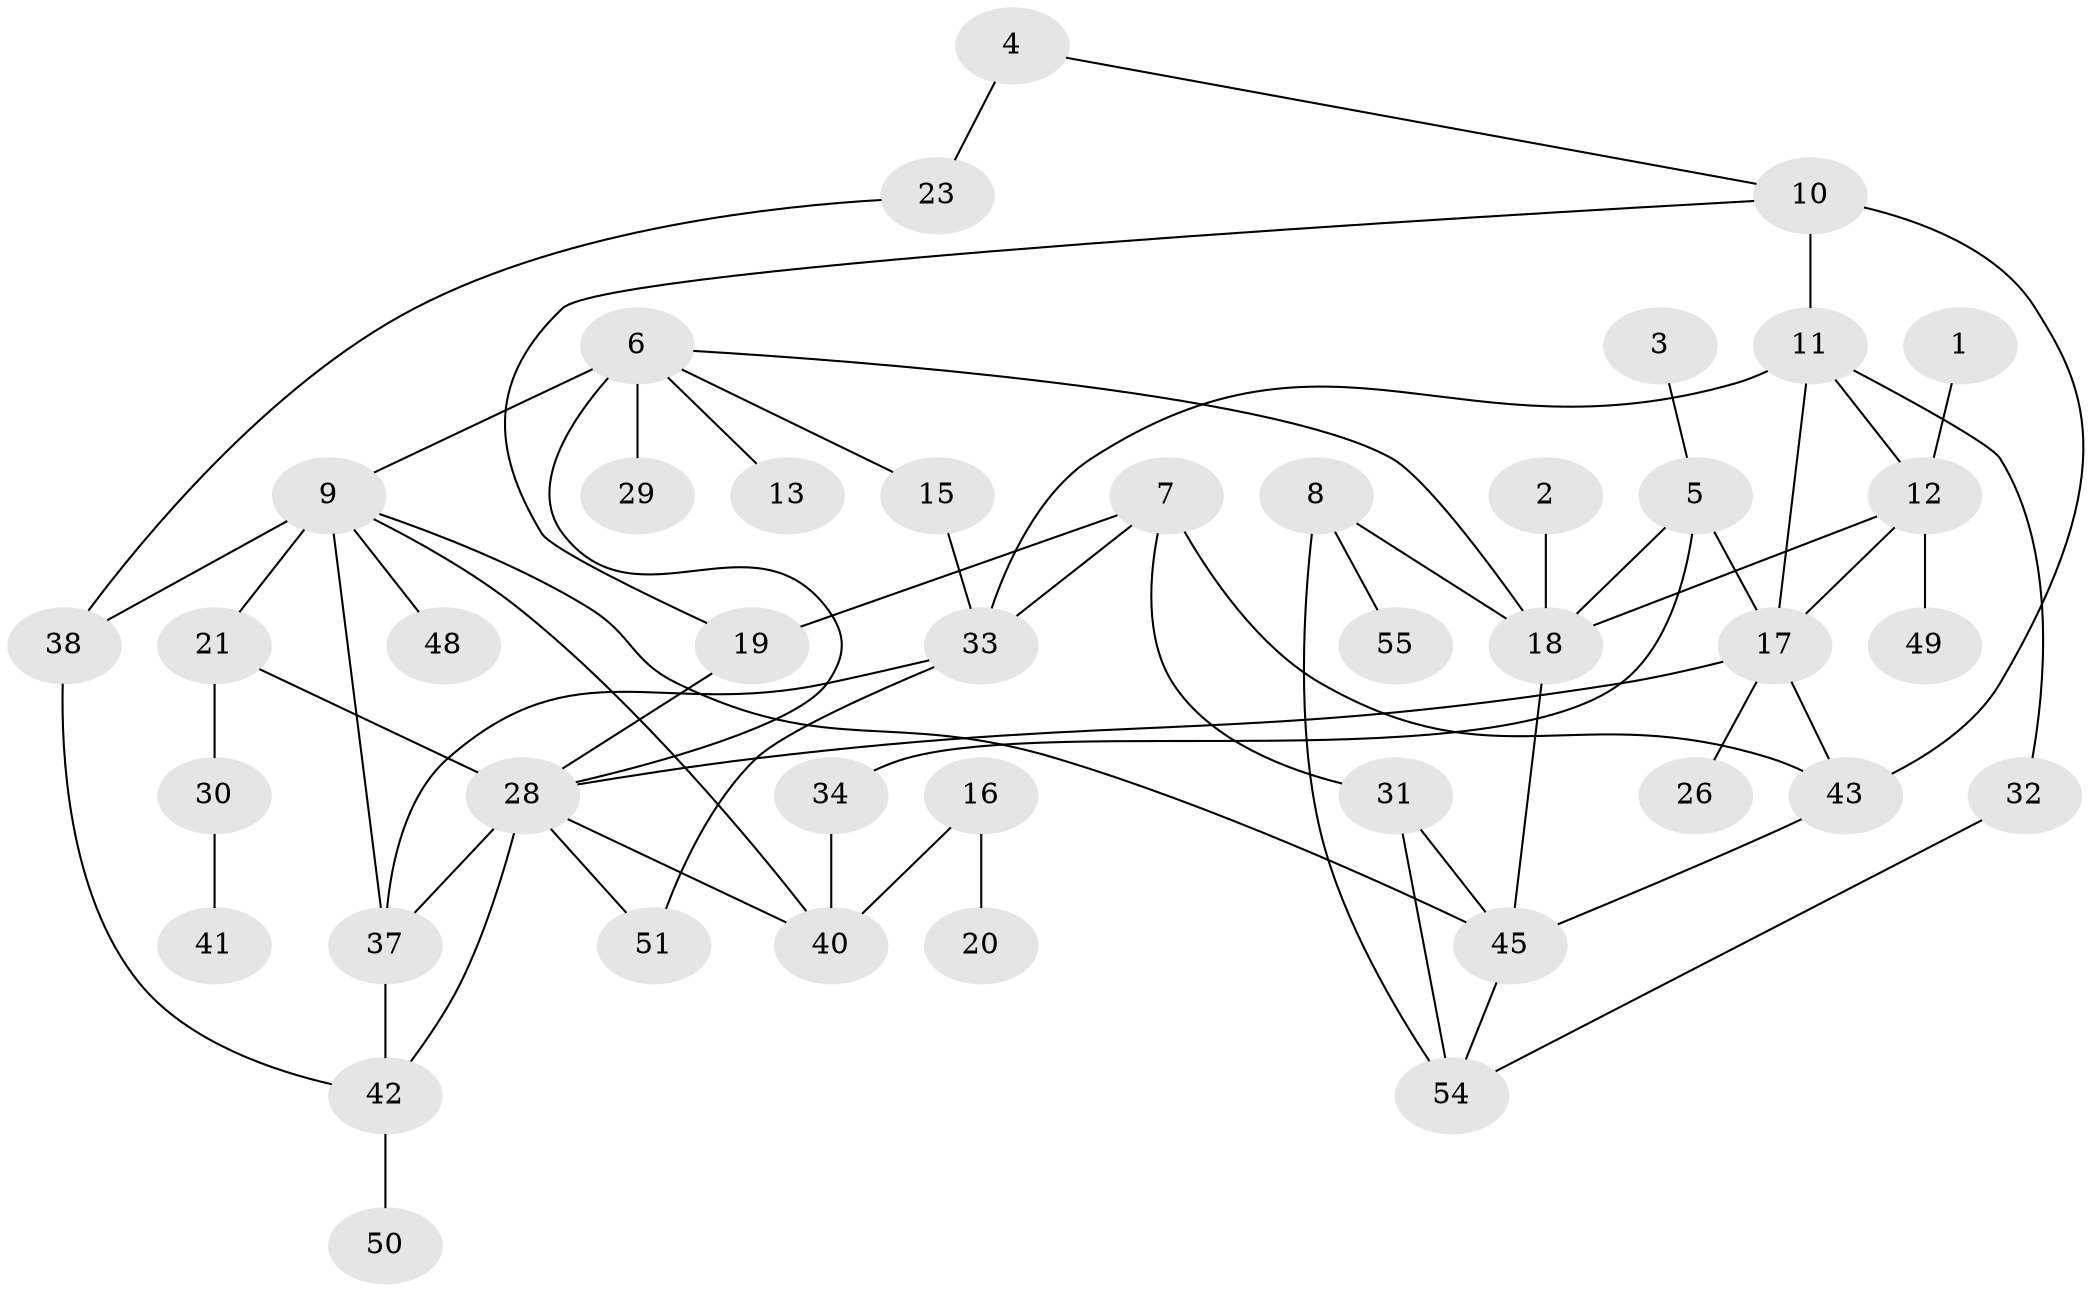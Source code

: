 // original degree distribution, {1: 0.2831858407079646, 2: 0.2743362831858407, 6: 0.05309734513274336, 4: 0.09734513274336283, 3: 0.13274336283185842, 0: 0.11504424778761062, 5: 0.04424778761061947}
// Generated by graph-tools (version 1.1) at 2025/33/03/09/25 02:33:35]
// undirected, 42 vertices, 64 edges
graph export_dot {
graph [start="1"]
  node [color=gray90,style=filled];
  1;
  2;
  3;
  4;
  5;
  6;
  7;
  8;
  9;
  10;
  11;
  12;
  13;
  15;
  16;
  17;
  18;
  19;
  20;
  21;
  23;
  26;
  28;
  29;
  30;
  31;
  32;
  33;
  34;
  37;
  38;
  40;
  41;
  42;
  43;
  45;
  48;
  49;
  50;
  51;
  54;
  55;
  1 -- 12 [weight=3.0];
  2 -- 18 [weight=1.0];
  3 -- 5 [weight=1.0];
  4 -- 10 [weight=1.0];
  4 -- 23 [weight=1.0];
  5 -- 17 [weight=1.0];
  5 -- 18 [weight=1.0];
  5 -- 34 [weight=1.0];
  6 -- 9 [weight=1.0];
  6 -- 13 [weight=1.0];
  6 -- 15 [weight=1.0];
  6 -- 18 [weight=1.0];
  6 -- 28 [weight=1.0];
  6 -- 29 [weight=2.0];
  7 -- 19 [weight=1.0];
  7 -- 31 [weight=2.0];
  7 -- 33 [weight=1.0];
  7 -- 43 [weight=1.0];
  8 -- 18 [weight=1.0];
  8 -- 54 [weight=1.0];
  8 -- 55 [weight=1.0];
  9 -- 21 [weight=1.0];
  9 -- 37 [weight=2.0];
  9 -- 38 [weight=2.0];
  9 -- 40 [weight=1.0];
  9 -- 45 [weight=1.0];
  9 -- 48 [weight=1.0];
  10 -- 11 [weight=1.0];
  10 -- 19 [weight=1.0];
  10 -- 43 [weight=2.0];
  11 -- 12 [weight=1.0];
  11 -- 17 [weight=2.0];
  11 -- 32 [weight=1.0];
  11 -- 33 [weight=1.0];
  12 -- 17 [weight=1.0];
  12 -- 18 [weight=1.0];
  12 -- 49 [weight=1.0];
  15 -- 33 [weight=2.0];
  16 -- 20 [weight=1.0];
  16 -- 40 [weight=1.0];
  17 -- 26 [weight=1.0];
  17 -- 28 [weight=1.0];
  17 -- 43 [weight=1.0];
  18 -- 45 [weight=1.0];
  19 -- 28 [weight=2.0];
  21 -- 28 [weight=1.0];
  21 -- 30 [weight=1.0];
  23 -- 38 [weight=1.0];
  28 -- 37 [weight=1.0];
  28 -- 40 [weight=1.0];
  28 -- 42 [weight=1.0];
  28 -- 51 [weight=1.0];
  30 -- 41 [weight=1.0];
  31 -- 45 [weight=1.0];
  31 -- 54 [weight=1.0];
  32 -- 54 [weight=1.0];
  33 -- 37 [weight=1.0];
  33 -- 51 [weight=1.0];
  34 -- 40 [weight=2.0];
  37 -- 42 [weight=1.0];
  38 -- 42 [weight=1.0];
  42 -- 50 [weight=1.0];
  43 -- 45 [weight=1.0];
  45 -- 54 [weight=1.0];
}
